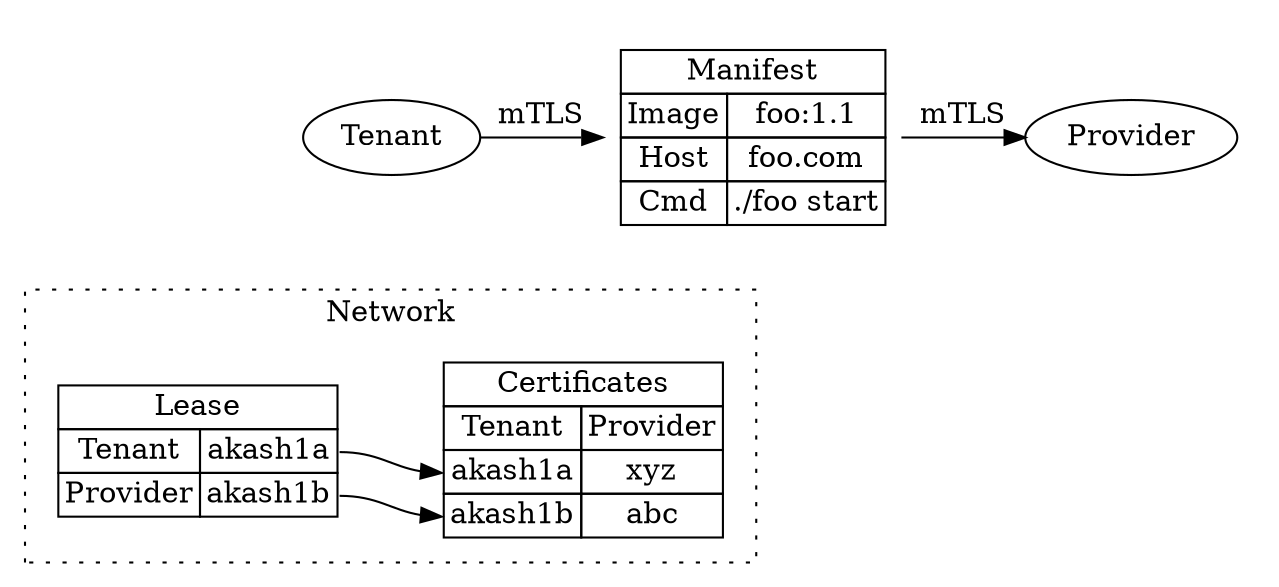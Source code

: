 digraph G {

  subgraph cluster_N {
    label="Network";
    graph[style=dotted];

    node[shape=plaintext];
    n_lease [label=<
      <TABLE BORDER="0" CELLBORDER="1" CELLSPACING="0"> <TR>
        <TD COLSPAN="2">Lease</TD>
      </TR><TR>
        <TD>Tenant</TD><TD PORT="l1">akash1a</TD>
      </TR><TR>
        <TD>Provider</TD><TD PORT="l2">akash1b</TD>
      </TR></TABLE>
    >];
    n_cert [label=<
      <TABLE BORDER="0" CELLBORDER="1" CELLSPACING="0"> <TR>
        <TD COLSPAN="2">Certificates</TD>
      </TR><TR>
        <TD>Tenant</TD><TD>Provider</TD>
      </TR><TR>
        <TD PORT="o1">akash1a</TD><TD PORT="c1">xyz</TD>
      </TR><TR>
        <TD PORT="o2">akash1b</TD><TD PORT="c2">abc</TD>
      </TR></TABLE>
    >];

    n_lease:l1 -> n_cert:o1;
    n_lease:l2 -> n_cert:o2;

    {
      rank=same;
      n_cert n_lease
    }
  }

  subgraph cluster_X {
    style=invis;

    n_manifest[shape=plaintext label=<
      <TABLE BORDER="0" CELLBORDER="1" CELLSPACING="0"> <TR>
        <TD COLSPAN="2">Manifest</TD>
      </TR><TR>
        <TD>Image</TD><TD>foo:1.1</TD>
      </TR><TR>
        <TD>Host</TD><TD>foo.com</TD>
      </TR><TR>
        <TD>Cmd</TD><TD>./foo start</TD>
      </TR></TABLE>
     >];


    n_tenant    [label="Tenant"];
    n_provider1 [label="Provider"];

    {
      rank=min;
      n_manifest n_tenant n_provider1
    }

    n_tenant -> n_manifest -> n_provider1 [label="mTLS"];
  }

  n_provider1 -> n_cert:c1 [style=dashed label="" style=invis];
  n_tenant    -> n_cert:c2 [style=dashed label="" style=invis];

}
